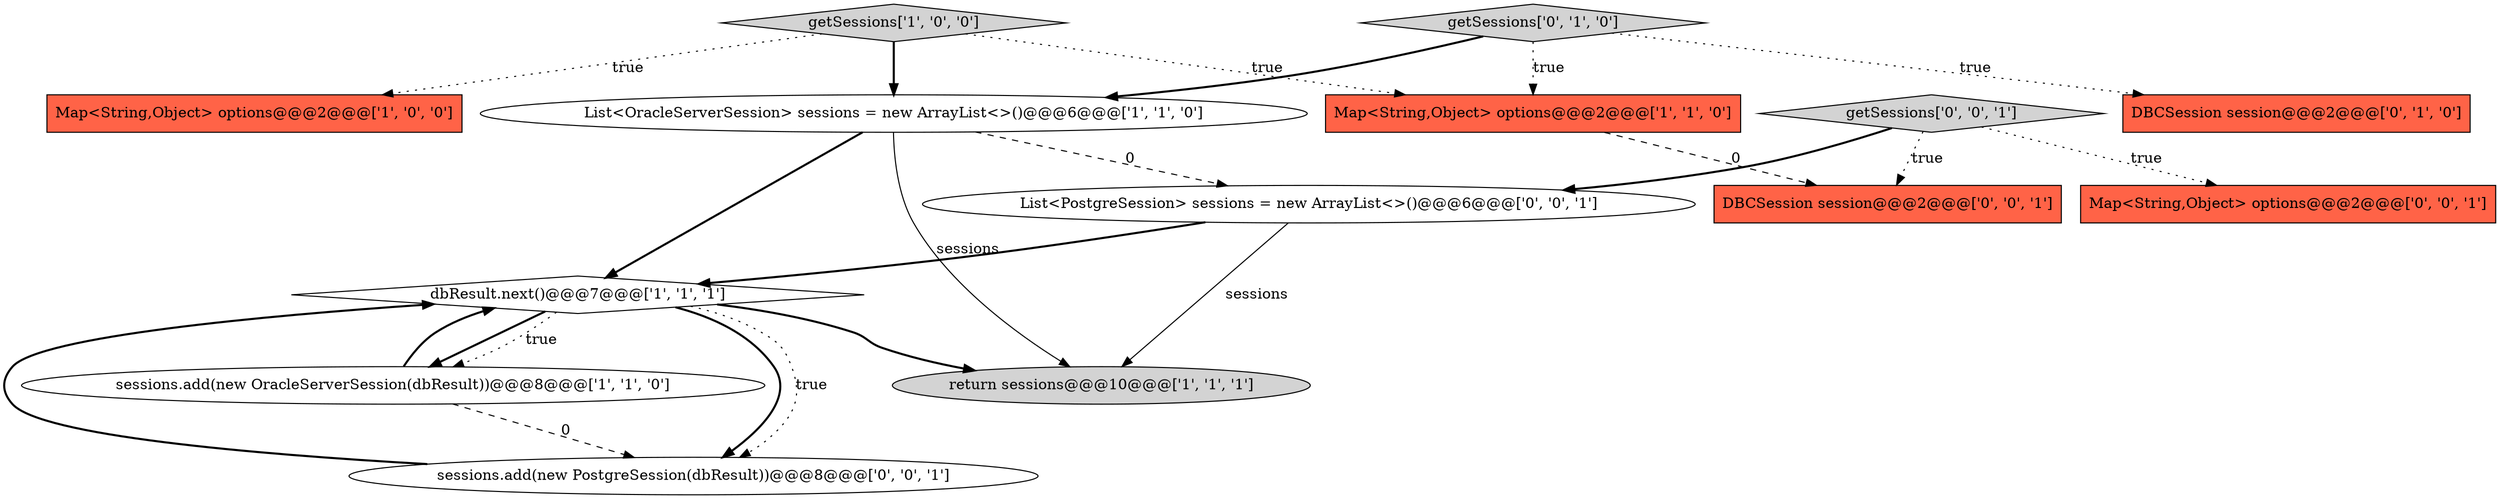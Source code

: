 digraph {
1 [style = filled, label = "getSessions['1', '0', '0']", fillcolor = lightgray, shape = diamond image = "AAA0AAABBB1BBB"];
7 [style = filled, label = "getSessions['0', '1', '0']", fillcolor = lightgray, shape = diamond image = "AAA0AAABBB2BBB"];
4 [style = filled, label = "List<OracleServerSession> sessions = new ArrayList<>()@@@6@@@['1', '1', '0']", fillcolor = white, shape = ellipse image = "AAA0AAABBB1BBB"];
5 [style = filled, label = "Map<String,Object> options@@@2@@@['1', '1', '0']", fillcolor = tomato, shape = box image = "AAA0AAABBB1BBB"];
10 [style = filled, label = "sessions.add(new PostgreSession(dbResult))@@@8@@@['0', '0', '1']", fillcolor = white, shape = ellipse image = "AAA0AAABBB3BBB"];
12 [style = filled, label = "List<PostgreSession> sessions = new ArrayList<>()@@@6@@@['0', '0', '1']", fillcolor = white, shape = ellipse image = "AAA0AAABBB3BBB"];
11 [style = filled, label = "getSessions['0', '0', '1']", fillcolor = lightgray, shape = diamond image = "AAA0AAABBB3BBB"];
0 [style = filled, label = "sessions.add(new OracleServerSession(dbResult))@@@8@@@['1', '1', '0']", fillcolor = white, shape = ellipse image = "AAA0AAABBB1BBB"];
2 [style = filled, label = "Map<String,Object> options@@@2@@@['1', '0', '0']", fillcolor = tomato, shape = box image = "AAA0AAABBB1BBB"];
6 [style = filled, label = "dbResult.next()@@@7@@@['1', '1', '1']", fillcolor = white, shape = diamond image = "AAA0AAABBB1BBB"];
8 [style = filled, label = "DBCSession session@@@2@@@['0', '1', '0']", fillcolor = tomato, shape = box image = "AAA0AAABBB2BBB"];
3 [style = filled, label = "return sessions@@@10@@@['1', '1', '1']", fillcolor = lightgray, shape = ellipse image = "AAA0AAABBB1BBB"];
9 [style = filled, label = "Map<String,Object> options@@@2@@@['0', '0', '1']", fillcolor = tomato, shape = box image = "AAA0AAABBB3BBB"];
13 [style = filled, label = "DBCSession session@@@2@@@['0', '0', '1']", fillcolor = tomato, shape = box image = "AAA0AAABBB3BBB"];
0->6 [style = bold, label=""];
11->9 [style = dotted, label="true"];
4->6 [style = bold, label=""];
5->13 [style = dashed, label="0"];
11->12 [style = bold, label=""];
4->12 [style = dashed, label="0"];
10->6 [style = bold, label=""];
7->8 [style = dotted, label="true"];
6->0 [style = bold, label=""];
0->10 [style = dashed, label="0"];
7->5 [style = dotted, label="true"];
6->0 [style = dotted, label="true"];
6->10 [style = bold, label=""];
12->3 [style = solid, label="sessions"];
6->10 [style = dotted, label="true"];
1->5 [style = dotted, label="true"];
7->4 [style = bold, label=""];
6->3 [style = bold, label=""];
1->4 [style = bold, label=""];
1->2 [style = dotted, label="true"];
11->13 [style = dotted, label="true"];
12->6 [style = bold, label=""];
4->3 [style = solid, label="sessions"];
}
